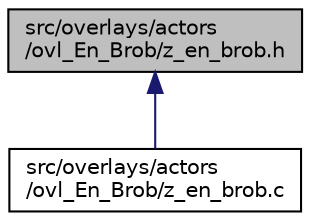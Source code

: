 digraph "src/overlays/actors/ovl_En_Brob/z_en_brob.h"
{
 // LATEX_PDF_SIZE
  edge [fontname="Helvetica",fontsize="10",labelfontname="Helvetica",labelfontsize="10"];
  node [fontname="Helvetica",fontsize="10",shape=record];
  Node1 [label="src/overlays/actors\l/ovl_En_Brob/z_en_brob.h",height=0.2,width=0.4,color="black", fillcolor="grey75", style="filled", fontcolor="black",tooltip=" "];
  Node1 -> Node2 [dir="back",color="midnightblue",fontsize="10",style="solid",fontname="Helvetica"];
  Node2 [label="src/overlays/actors\l/ovl_En_Brob/z_en_brob.c",height=0.2,width=0.4,color="black", fillcolor="white", style="filled",URL="$db/d96/z__en__brob_8c.html",tooltip=" "];
}
